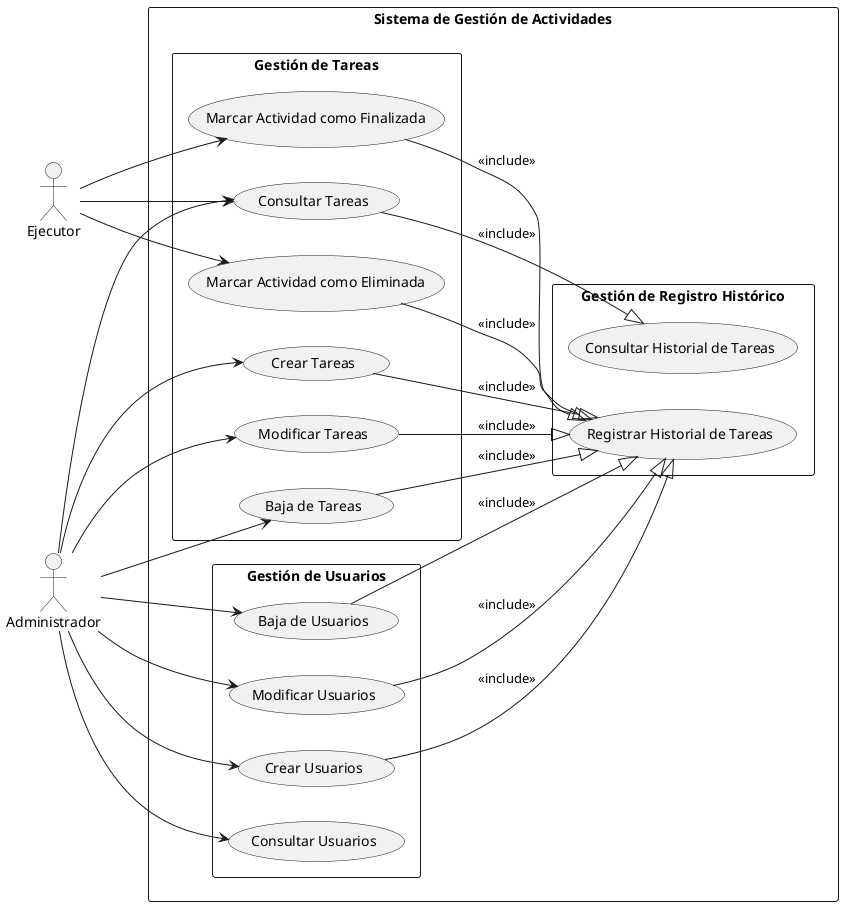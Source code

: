 @startuml

left to right direction

actor Administrador as Admin
actor Ejecutor as Executor

rectangle "Sistema de Gestión de Actividades" {
    rectangle "Gestión de Tareas" {
        usecase "Crear Tareas" as CrearTareas
        usecase "Modificar Tareas" as ModificarTareas
        usecase "Consultar Tareas" as ConsultarTareas
        usecase "Baja de Tareas" as BajaTareas
        usecase "Marcar Actividad como Finalizada" as FinalizarTarea
        usecase "Marcar Actividad como Eliminada" as EliminarTarea
    }

    rectangle "Gestión de Registro Histórico" {
        usecase "Registrar Historial de Tareas" as RegistrarHistorial
        usecase "Consultar Historial de Tareas" as ConsultarHistorial
    }

    rectangle "Gestión de Usuarios" {
        usecase "Crear Usuarios" as CrearUsuarios
        usecase "Modificar Usuarios" as ModificarUsuarios
        usecase "Consultar Usuarios" as ConsultarUsuarios
        usecase "Baja de Usuarios" as BajaUsuarios
    }

    Admin --> CrearTareas
    Admin --> ModificarTareas
    Admin --> ConsultarTareas
    Admin --> BajaTareas

    Admin --> CrearUsuarios
    Admin --> ConsultarUsuarios
    Admin --> ModificarUsuarios
    Admin --> BajaUsuarios

    Executor --> ConsultarTareas
    Executor --> FinalizarTarea
    Executor --> EliminarTarea

    ConsultarTareas --|> ConsultarHistorial : <<include>>
    ModificarTareas --|> RegistrarHistorial : <<include>>
    CrearTareas --|> RegistrarHistorial : <<include>>
    BajaTareas --|> RegistrarHistorial : <<include>>
    FinalizarTarea --|> RegistrarHistorial : <<include>>
    EliminarTarea --|> RegistrarHistorial : <<include>>

    CrearUsuarios --|> RegistrarHistorial : <<include>>
    ModificarUsuarios --|> RegistrarHistorial : <<include>>
    BajaUsuarios --|> RegistrarHistorial : <<include>>
}

@enduml
